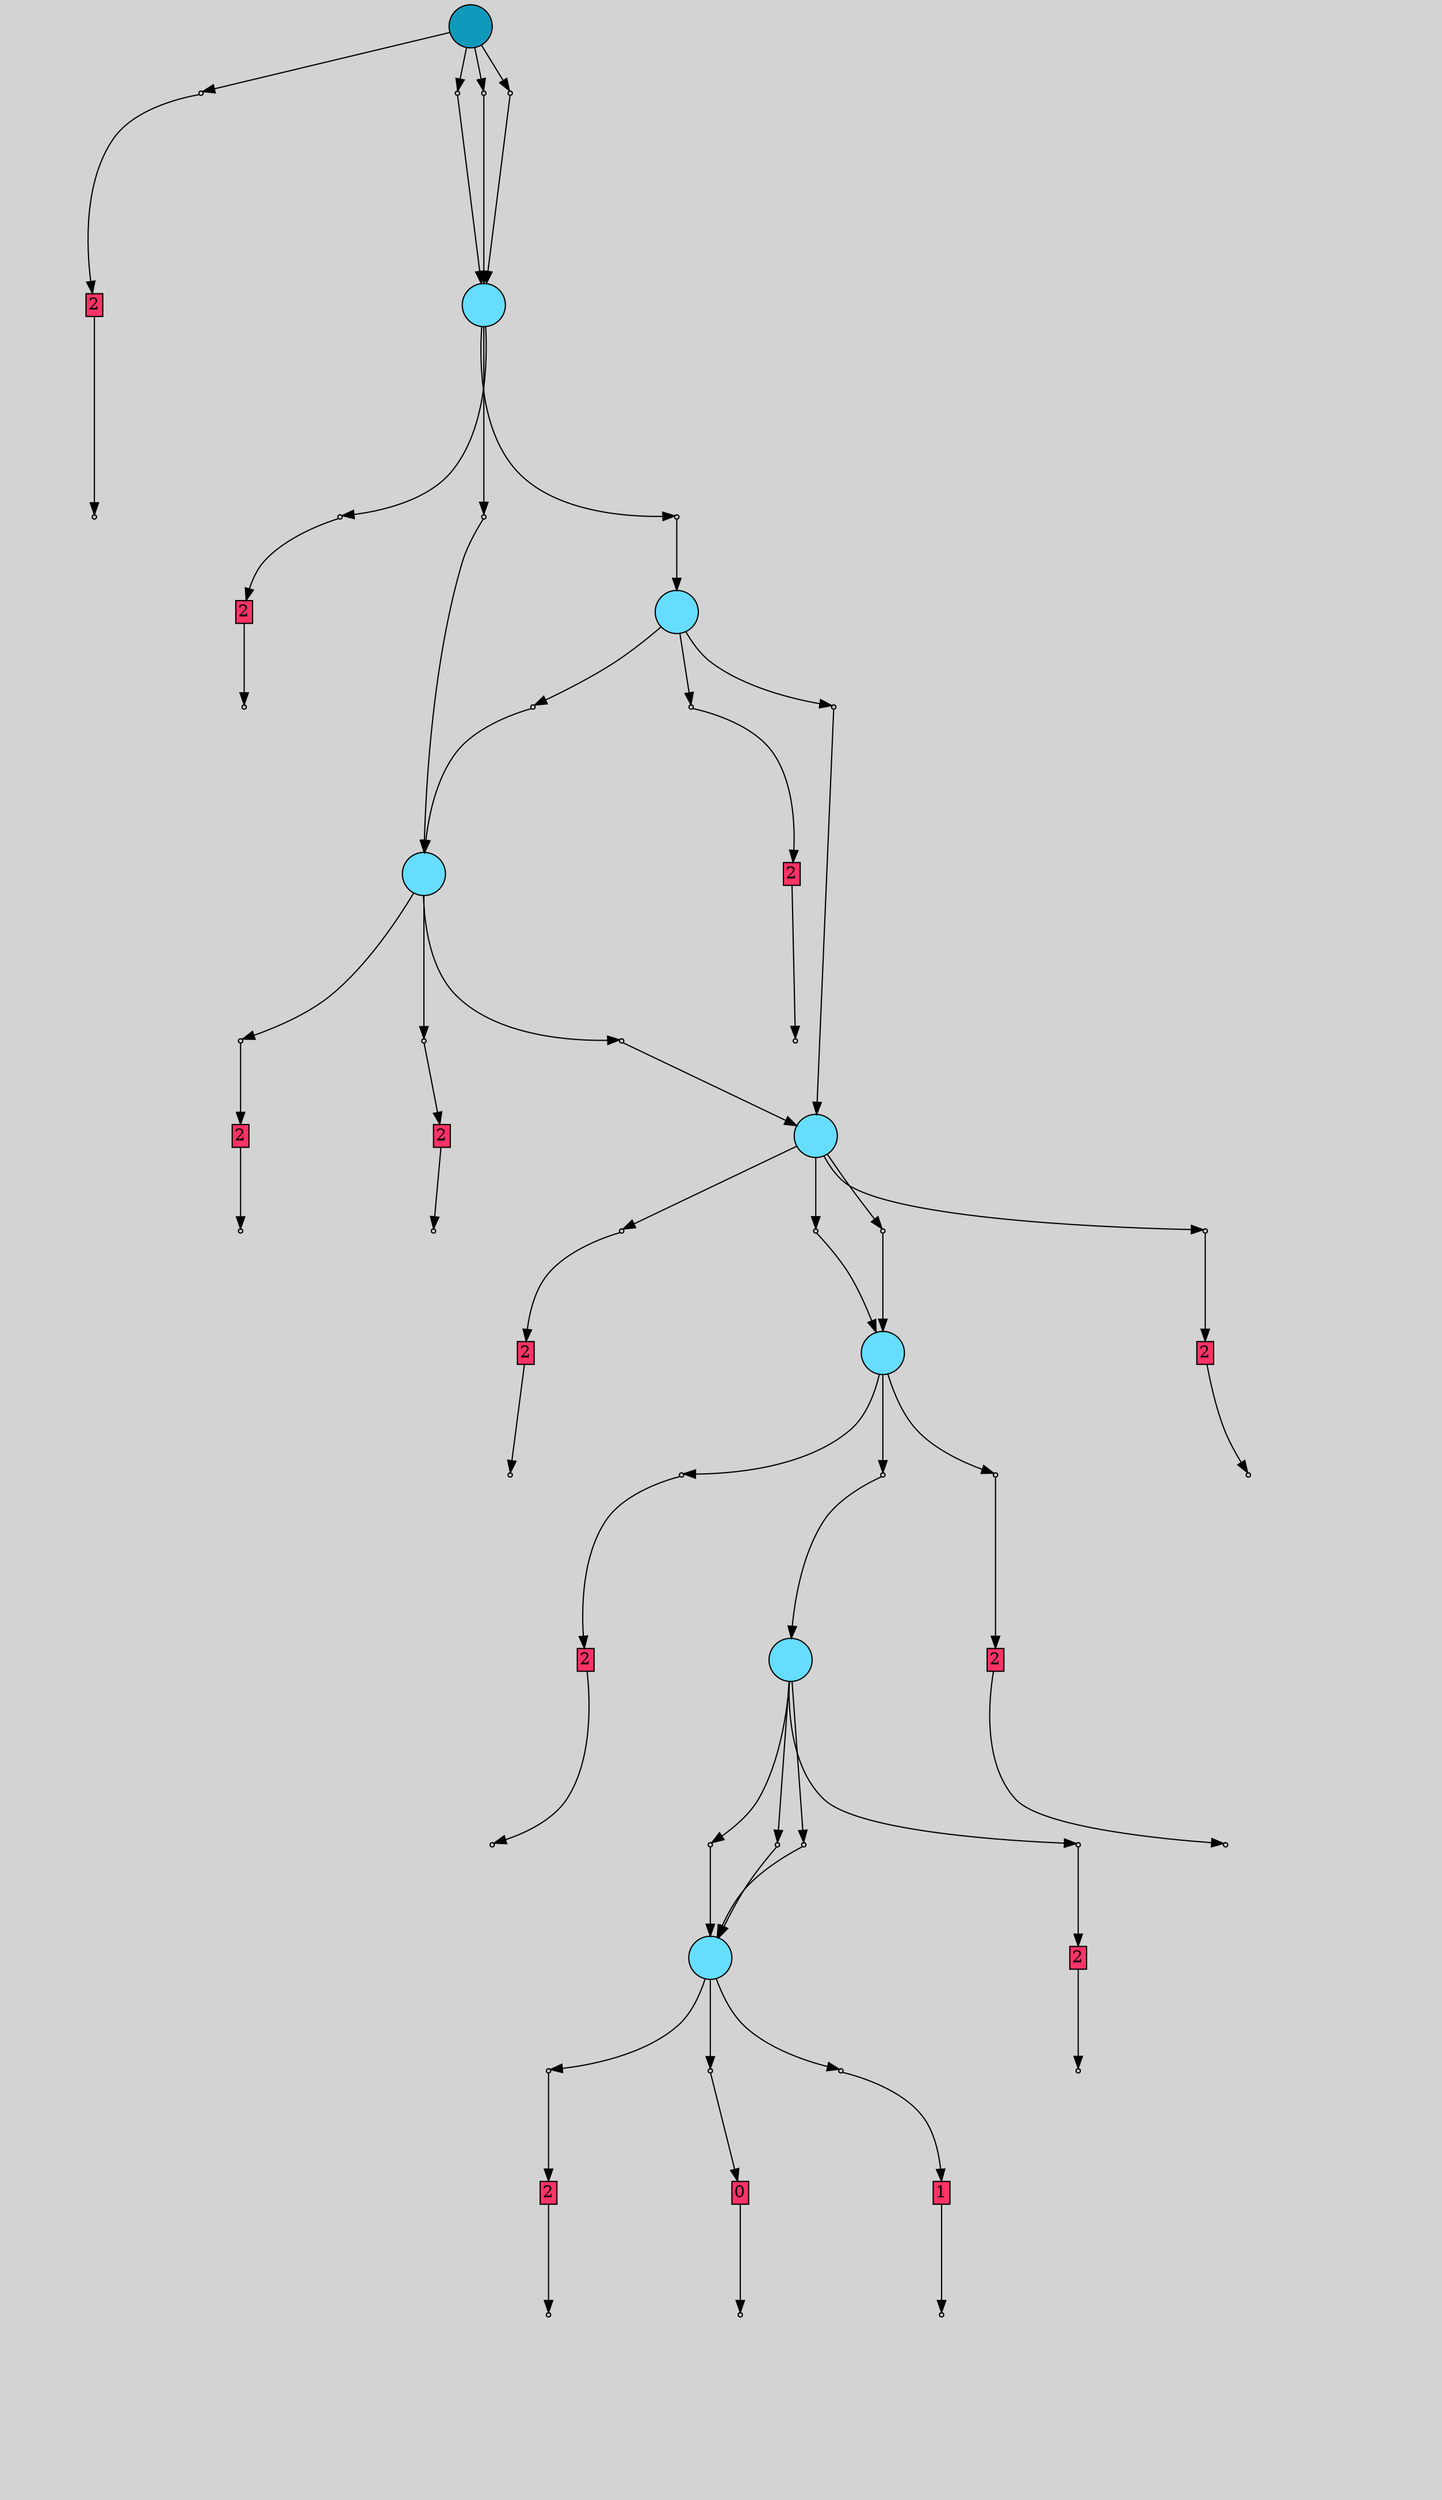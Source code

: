 // File exported with GEGELATI v1.4.0
// On the 2025-07-11 11:25:43
// With the File::TPGGraphDotExporter
digraph{
	graph[pad = "0.212, 0.055" bgcolor = lightgray]
	node[shape=circle style = filled label = ""]
		T830246 [fillcolor="#1199bb"]
		A829821 [fillcolor="#ff3366" shape=box margin=0.03 width=0 height=0 label="2"]
		T662923 [fillcolor="#66ddff"]
		T473582 [fillcolor="#66ddff"]
		T496780 [fillcolor="#66ddff"]
		A662660 [fillcolor="#ff3366" shape=box margin=0.03 width=0 height=0 label="2"]
		T399199 [fillcolor="#66ddff"]
		A473722 [fillcolor="#ff3366" shape=box margin=0.03 width=0 height=0 label="2"]
		A350697 [fillcolor="#ff3366" shape=box margin=0.03 width=0 height=0 label="2"]
		A452562 [fillcolor="#ff3366" shape=box margin=0.03 width=0 height=0 label="2"]
		A398144 [fillcolor="#ff3366" shape=box margin=0.03 width=0 height=0 label="2"]
		T275485 [fillcolor="#66ddff"]
		A398636 [fillcolor="#ff3366" shape=box margin=0.03 width=0 height=0 label="2"]
		T117883 [fillcolor="#66ddff"]
		A275703 [fillcolor="#ff3366" shape=box margin=0.03 width=0 height=0 label="2"]
		A275704 [fillcolor="#ff3366" shape=box margin=0.03 width=0 height=0 label="2"]
		T73420 [fillcolor="#66ddff"]
		A113047 [fillcolor="#ff3366" shape=box margin=0.03 width=0 height=0 label="2"]
		A82245 [fillcolor="#ff3366" shape=box margin=0.03 width=0 height=0 label="1"]
		A82982 [fillcolor="#ff3366" shape=box margin=0.03 width=0 height=0 label="2"]
		A68966 [fillcolor="#ff3366" shape=box margin=0.03 width=0 height=0 label="0"]
		P3330186 [fillcolor="#cccccc" shape=point label="0"] //
		I3330186 [shape=box style=invis label="14|0&1|8#1|10&#92;n"] //0.270778|-0.318243|
		P3330186 -> I3330186[style=invis]
		A829821 [fillcolor="#ff3366" shape=box margin=0.03 width=0 height=0 label="2"]
		T830246 -> P3330186 -> A829821
		P3330187 [fillcolor="#cccccc" shape=point label="0"] //
		I3330187 [shape=box style=invis label="19|4&1|3#1|3&#92;n16|6&1|6#0|0&#92;n14|7&1|6#0|4&#92;n16|9&1|2#1|6&#92;n13|5&0|7#0|6&#92;n12|7&0|9#0|7&#92;n10|3&0|5#0|7&#92;n7|9&0|3#0|5&#92;n4|6&0|3#0|9&#92;n13|0&1|0#0|6&#92;n14|2&1|1#0|0&#92;n19|0&0|2#1|5&#92;n5|9&0|2#0|10&#92;n0|0&0|10#0|9&#92;n9|3&0|10#0|7&#92;n11|0&1|3#0|3&#92;n5|0&0|0#0|4&#92;n5|0&0|0#0|4&#92;n"] //0.683829|-0.934927|0.997364|0.611854|-0.016938|0.112271|-1.250402|0.330924|-0.308341|-0.263738|0.799083|0.194309|0.915896|-0.618385|-0.068395|0.606555|-0.122301|-0.120482|-0.391573|-0.517228|-0.280159|-0.409071|0.065103|0.495513|0.858236|-0.110018|0.413574|0.560222|-0.842997|0.337341|0.995318|0.524163|0.996964|0.395875|0.068324|0.521893|
		P3330187 -> I3330187[style=invis]
		T830246 -> P3330187 -> T662923
		P3330188 [fillcolor="#cccccc" shape=point label="0"] //
		I3330188 [shape=box style=invis label="7|6&1|4#1|10&#92;n5|0&1|5#0|9&#92;n5|0&0|0#0|2&#92;n5|4&0|6#0|2&#92;n8|6&0|4#0|10&#92;n10|0&0|0#0|6&#92;n"] //0.804801|-0.201882|0.061447|-0.991307|0.068324|0.521893|0.008995|0.803525|-0.723983|0.052202|0.234001|0.244608|
		P3330188 -> I3330188[style=invis]
		T830246 -> P3330188 -> T662923
		P3330189 [fillcolor="#cccccc" shape=point label="0"] //
		I3330189 [shape=box style=invis label="4|1&1|9#1|1&#92;n3|0&0|1#1|1&#92;n9|1&1|6#1|6&#92;n12|0&0|0#0|0&#92;n2|0&1|1#0|0&#92;n12|9&0|10#0|1&#92;n15|8&0|9#0|8&#92;n15|0&0|8#1|3&#92;n19|4&0|10#1|2&#92;n14|2&1|1#0|0&#92;n10|3&0|4#1|7&#92;n0|4&0|2#0|8&#92;n18|9&0|4#1|8&#92;n4|2&0|9#1|3&#92;n1|4&0|2#0|3&#92;n7|0&0|4#0|2&#92;n5|0&0|0#0|2&#92;n5|0&0|0#0|4&#92;n"] //0.388083|0.795774|0.985777|0.093811|-0.221664|-0.660378|0.247133|0.722248|-0.451803|-0.134060|0.983972|0.287988|-0.595214|-0.654369|0.823412|0.760298|-0.627998|-0.018243|0.233757|-0.409071|-0.102823|0.567527|-0.472458|0.432887|-0.103153|-0.269809|0.672268|-0.759479|0.587614|0.478320|0.105082|0.388896|0.068324|0.521893|0.996964|0.395875|
		P3330189 -> I3330189[style=invis]
		T830246 -> P3330189 -> T662923
		P3330190 [fillcolor="#cccccc" shape=point label="1"] //
		I3330190 [shape=box style=invis label="13|4&1|10#1|3&#92;n11|5&1|3#0|4&#92;n3|1&0|5#1|9&#92;n8|2&1|1#1|3&#92;n3|0&1|4#1|4&#92;n"] //-0.154881|0.838226|0.774141|0.371761|-0.001481|-0.520782|-0.935841|0.717704|-0.238146|0.092542|
		P3330190 -> I3330190[style=invis]
		A829821 -> P3330190
		P3330191 [fillcolor="#cccccc" shape=point label="0"] //
		I3330191 [shape=box style=invis label="9|0&1|6#1|1&#92;n5|0&0|0#0|2&#92;n5|0&0|0#0|4&#92;n"] //-0.221664|-0.660378|0.068324|0.521893|0.996964|0.395875|
		P3330191 -> I3330191[style=invis]
		T662923 -> P3330191 -> T473582
		P3330192 [fillcolor="#cccccc" shape=point label="0"] //
		I3330192 [shape=box style=invis label="5|0&1|5#0|6&#92;n5|0&0|0#1|2&#92;n5|0&0|0#0|4&#92;n"] //0.061447|-0.991307|0.068324|0.521893|0.996964|0.395875|
		P3330192 -> I3330192[style=invis]
		T662923 -> P3330192 -> T496780
		P3330193 [fillcolor="#cccccc" shape=point label="0"] //
		I3330193 [shape=box style=invis label="5|0&1|5#0|9&#92;n"] //0.061447|-0.991307|
		P3330193 -> I3330193[style=invis]
		A662660 [fillcolor="#ff3366" shape=box margin=0.03 width=0 height=0 label="2"]
		T662923 -> P3330193 -> A662660
		P3330194 [fillcolor="#cccccc" shape=point label="0"] //
		I3330194 [shape=box style=invis label="5|0&1|5#0|9&#92;n5|0&0|0#0|2&#92;n5|0&0|0#0|4&#92;n"] //0.061447|-0.991307|0.068324|0.521893|0.996964|0.395875|
		P3330194 -> I3330194[style=invis]
		T473582 -> P3330194 -> T399199
		P3330195 [fillcolor="#cccccc" shape=point label="0"] //
		I3330195 [shape=box style=invis label="16|0&1|2#0|5&#92;n"] //-0.504504|0.212090|
		P3330195 -> I3330195[style=invis]
		A473722 [fillcolor="#ff3366" shape=box margin=0.03 width=0 height=0 label="2"]
		T473582 -> P3330195 -> A473722
		P3330196 [fillcolor="#cccccc" shape=point label="0"] //
		I3330196 [shape=box style=invis label="9|2&1|3#0|8&#92;n4|8&1|6#0|2&#92;n5|0&0|8#0|1&#92;n5|0&0|0#0|4&#92;n13|0&0|10#0|0&#92;n"] //-0.579100|-0.537726|-0.408513|0.800591|-0.118606|-0.220426|0.996964|0.395875|0.359082|0.247596|
		P3330196 -> I3330196[style=invis]
		A350697 [fillcolor="#ff3366" shape=box margin=0.03 width=0 height=0 label="2"]
		T473582 -> P3330196 -> A350697
		P3330197 [fillcolor="#cccccc" shape=point label="0"] //
		I3330197 [shape=box style=invis label="16|0&1|2#0|6&#92;n"] //0.706794|0.075965|
		P3330197 -> I3330197[style=invis]
		A452562 [fillcolor="#ff3366" shape=box margin=0.03 width=0 height=0 label="2"]
		T496780 -> P3330197 -> A452562
		P3330198 [fillcolor="#cccccc" shape=point label="0"] //
		I3330198 [shape=box style=invis label="9|0&1|8#0|9&#92;n5|0&0|0#0|2&#92;n5|0&0|0#0|4&#92;n"] //-0.880893|-0.872581|0.068324|0.521893|0.996964|0.395875|
		P3330198 -> I3330198[style=invis]
		T496780 -> P3330198 -> T399199
		P3330199 [fillcolor="#cccccc" shape=point label="0"] //
		I3330199 [shape=box style=invis label="5|0&1|5#0|9&#92;n5|0&0|0#0|4&#92;n5|0&0|0#0|2&#92;n"] //0.061447|-0.991307|0.996964|0.395875|0.068324|0.521893|
		P3330199 -> I3330199[style=invis]
		T496780 -> P3330199 -> T473582
		P3330200 [fillcolor="#cccccc" shape=point label="1"] //
		I3330200 [shape=box style=invis label="6|2&1|1#0|5&#92;n7|1&0|2#1|1&#92;n7|8&0|1#1|8&#92;n1|8&1|10#0|8&#92;n19|2&0|8#0|0&#92;n17|1&0|2#1|5&#92;n3|0&1|4#1|4&#92;n5|5&1|3#0|7&#92;n8|2&1|3#1|3&#92;n19|6&0|10#1|8&#92;n11|2&0|6#0|2&#92;n5|0&0|5#1|1&#92;n4|1&0|0#0|1&#92;n"] //-0.321959|0.866371|0.300567|0.865295|-0.523436|0.049384|-0.798856|0.805906|0.586351|-0.321684|-0.856658|-0.160879|-0.238146|0.092542|0.591215|0.213126|-0.935841|0.717704|-0.200211|-0.244241|-0.342988|-0.566128|-0.194904|0.325229|-0.503888|0.088527|
		P3330200 -> I3330200[style=invis]
		A662660 -> P3330200
		P3330201 [fillcolor="#cccccc" shape=point label="0"] //
		I3330201 [shape=box style=invis label="5|0&1|5#0|9&#92;n5|0&0|0#1|2&#92;n5|0&0|0#0|4&#92;n3|0&0|0#1|0&#92;n"] //0.061447|-0.991307|0.068324|0.521893|0.996964|0.395875|0.982666|-0.962669|
		P3330201 -> I3330201[style=invis]
		A398144 [fillcolor="#ff3366" shape=box margin=0.03 width=0 height=0 label="2"]
		T399199 -> P3330201 -> A398144
		P3330202 [fillcolor="#cccccc" shape=point label="0"] //
		I3330202 [shape=box style=invis label="5|0&1|5#0|9&#92;n5|0&0|0#1|2&#92;n5|0&0|0#0|4&#92;n"] //0.061447|-0.991307|0.068324|0.521893|0.996964|0.395875|
		P3330202 -> I3330202[style=invis]
		T399199 -> P3330202 -> T275485
		P3330203 [fillcolor="#cccccc" shape=point label="0"] //
		I3330203 [shape=box style=invis label="17|5&1|2#0|7&#92;n6|0&0|5#0|1&#92;n"] //0.430221|0.284521|0.577026|0.075975|
		P3330203 -> I3330203[style=invis]
		A398636 [fillcolor="#ff3366" shape=box margin=0.03 width=0 height=0 label="2"]
		T399199 -> P3330203 -> A398636
		P3330204 [fillcolor="#cccccc" shape=point label="0"] //
		I3330204 [shape=box style=invis label="5|0&1|5#0|9&#92;n5|0&0|0#1|2&#92;n5|0&0|0#0|4&#92;n"] //0.061447|-0.991307|0.068324|0.521893|0.996964|0.395875|
		P3330204 -> I3330204[style=invis]
		T399199 -> P3330204 -> T275485
		P3330205 [fillcolor="#cccccc" shape=point label="1"] //
		I3330205 [shape=box style=invis label="15|5&1|0#0|5&#92;n16|6&0|5#0|9&#92;n9|1&1|3#1|4&#92;n9|7&0|6#0|4&#92;n10|0&1|5#0|7&#92;n9|7&0|1#1|1&#92;n3|2&0|0#0|7&#92;n3|0&1|4#1|4&#92;n"] //-0.056272|-0.210817|0.965596|0.461796|0.487140|-0.467026|0.582292|0.078598|-0.914917|-0.330440|0.983224|0.792975|0.107836|-0.566793|-0.238146|0.092542|
		P3330205 -> I3330205[style=invis]
		A473722 -> P3330205
		P3330206 [fillcolor="#cccccc" shape=point label="1"] //
		I3330206 [shape=box style=invis label="0|0&1|8#1|7&#92;n13|4&1|9#0|10&#92;n11|5&0|4#0|0&#92;n11|0&1|5#0|5&#92;n3|9&1|3#1|6&#92;n15|8&1|4#1|5&#92;n4|1&0|9#0|8&#92;n19|2&0|10#0|1&#92;n"] //-0.667728|-0.835023|-0.546222|-0.937367|-0.366413|0.744486|0.563159|-0.889121|-0.891001|0.476322|0.106432|0.706006|-0.503888|0.088527|0.017543|-0.385080|
		P3330206 -> I3330206[style=invis]
		A350697 -> P3330206
		P3330207 [fillcolor="#cccccc" shape=point label="1"] //
		I3330207 [shape=box style=invis label="9|1&1|3#1|10&#92;n18|0&1|9#0|10&#92;n7|4&0|10#1|3&#92;n14|2&1|3#0|4&#92;n3|0&1|4#1|4&#92;n"] //0.487140|-0.467026|0.449528|0.291550|-0.944033|-0.329167|-0.366785|-0.378817|-0.238146|0.092542|
		P3330207 -> I3330207[style=invis]
		A452562 -> P3330207
		P3330208 [fillcolor="#cccccc" shape=point label="1"] //
		I3330208 [shape=box style=invis label="16|0&1|2#1|6&#92;n17|1&0|0#0|1&#92;n9|0&0|1#0|9&#92;n2|9&1|5#0|10&#92;n16|7&1|9#0|10&#92;n5|6&0|9#1|8&#92;n16|4&0|7#1|4&#92;n4|7&0|4#1|3&#92;n14|5&0|7#0|7&#92;n3|0&1|4#1|4&#92;n9|1&0|6#1|5&#92;n13|2&1|9#0|5&#92;n"] //-0.340313|0.338545|0.993198|-0.109490|0.043751|-0.721459|-0.689467|-0.060956|0.955793|-0.912914|-0.205734|0.805226|0.320806|0.655412|0.501843|-0.333235|-0.419648|0.757564|-0.238146|0.092542|-0.560375|-0.639896|-0.752447|0.464404|
		P3330208 -> I3330208[style=invis]
		A398144 -> P3330208
		P3330209 [fillcolor="#cccccc" shape=point label="0"] //
		I3330209 [shape=box style=invis label="5|0&1|5#0|9&#92;n5|0&0|0#1|2&#92;n5|0&0|0#0|4&#92;n"] //0.061447|-0.991307|0.068324|0.521893|0.996964|0.395875|
		P3330209 -> I3330209[style=invis]
		T275485 -> P3330209 -> T117883
		P3330210 [fillcolor="#cccccc" shape=point label="0"] //
		I3330210 [shape=box style=invis label="14|0&1|8#1|10&#92;n"] //0.270778|-0.318243|
		P3330210 -> I3330210[style=invis]
		A275703 [fillcolor="#ff3366" shape=box margin=0.03 width=0 height=0 label="2"]
		T275485 -> P3330210 -> A275703
		P3330211 [fillcolor="#cccccc" shape=point label="0"] //
		I3330211 [shape=box style=invis label="9|2&1|3#0|8&#92;n4|8&1|6#0|2&#92;n5|0&0|8#0|1&#92;n5|0&0|0#0|4&#92;n"] //-0.579100|-0.537726|-0.408513|0.800591|-0.118606|-0.220426|0.996964|0.395875|
		P3330211 -> I3330211[style=invis]
		A275704 [fillcolor="#ff3366" shape=box margin=0.03 width=0 height=0 label="2"]
		T275485 -> P3330211 -> A275704
		P3330212 [fillcolor="#cccccc" shape=point label="1"] //
		I3330212 [shape=box style=invis label="13|0&1|8#1|0&#92;n5|6&0|0#1|3&#92;n9|7&1|0#0|0&#92;n4|3&1|1#0|7&#92;n11|5&0|3#0|6&#92;n1|1&0|5#1|3&#92;n9|0&0|1#0|9&#92;n11|3&1|4#1|1&#92;n14|5&1|2#1|1&#92;n0|8&0|3#0|5&#92;n11|9&0|10#0|8&#92;n10|7&1|10#1|0&#92;n17|1&0|9#1|10&#92;n5|0&0|7#1|1&#92;n15|2&1|1#1|1&#92;n"] //0.533418|-0.386519|0.320442|0.510578|0.632756|0.067453|-0.905436|-0.108961|-0.228398|0.476594|0.886509|0.039852|0.043751|-0.721459|-0.209793|0.746485|-0.941777|0.422626|0.117750|-0.034823|0.196792|0.521700|0.936643|0.241682|-0.457513|-0.160879|-0.194904|0.325229|0.296021|0.307735|
		P3330212 -> I3330212[style=invis]
		A398636 -> P3330212
		P3330213 [fillcolor="#cccccc" shape=point label="0"] //
		I3330213 [shape=box style=invis label="5|0&1|5#0|9&#92;n1|0&1|5#0|10&#92;n"] //0.061447|-0.991307|0.718772|-0.512704|
		P3330213 -> I3330213[style=invis]
		T117883 -> P3330213 -> T73420
		P3330214 [fillcolor="#cccccc" shape=point label="0"] //
		I3330214 [shape=box style=invis label="5|0&1|5#0|9&#92;n"] //0.061447|-0.991307|
		P3330214 -> I3330214[style=invis]
		T117883 -> P3330214 -> T73420
		P3330215 [fillcolor="#cccccc" shape=point label="0"] //
		I3330215 [shape=box style=invis label="15|0&1|1#1|8&#92;n"] //0.276726|0.251003|
		P3330215 -> I3330215[style=invis]
		A113047 [fillcolor="#ff3366" shape=box margin=0.03 width=0 height=0 label="2"]
		T117883 -> P3330215 -> A113047
		P3330216 [fillcolor="#cccccc" shape=point label="0"] //
		I3330216 [shape=box style=invis label="6|7&1|9#0|10&#92;n1|4&0|7#1|0&#92;n12|0&1|2#0|4&#92;n1|0&1|5#0|10&#92;n"] //0.803944|0.623604|0.138681|-0.240849|0.007422|-0.729251|0.718772|-0.512704|
		P3330216 -> I3330216[style=invis]
		T117883 -> P3330216 -> T73420
		P3330217 [fillcolor="#cccccc" shape=point label="1"] //
		I3330217 [shape=box style=invis label="8|2&1|1#1|3&#92;n18|0&1|9#0|10&#92;n1|1&0|2#0|10&#92;n3|0&1|4#1|4&#92;n"] //-0.935841|0.717704|0.565117|0.291550|0.130353|0.966166|-0.238146|0.092542|
		P3330217 -> I3330217[style=invis]
		A275703 -> P3330217
		P3330218 [fillcolor="#cccccc" shape=point label="1"] //
		I3330218 [shape=box style=invis label="15|7&1|9#0|10&#92;n11|4&1|10#1|3&#92;n2|5&1|3#0|4&#92;n3|1&0|5#1|9&#92;n8|5&1|4#0|4&#92;n5|0&0|7#1|1&#92;n13|2&1|9#0|5&#92;n"] //0.955793|-0.912914|-0.154881|0.838226|0.774141|0.371761|-0.001481|-0.520782|-0.411573|0.001749|-0.194904|0.325229|-0.752447|0.464404|
		P3330218 -> I3330218[style=invis]
		A275704 -> P3330218
		P3330219 [fillcolor="#cccccc" shape=point label="0"] //
		I3330219 [shape=box style=invis label="11|8&1|2#1|6&#92;n9|1&0|8#0|3&#92;n5|0&0|1#1|1&#92;n"] //0.131994|0.110452|-0.078647|-0.957207|0.584273|0.165295|
		P3330219 -> I3330219[style=invis]
		A82245 [fillcolor="#ff3366" shape=box margin=0.03 width=0 height=0 label="1"]
		T73420 -> P3330219 -> A82245
		P3330220 [fillcolor="#cccccc" shape=point label="0"] //
		I3330220 [shape=box style=invis label="17|0&1|8#1|1&#92;n"] //0.267798|-0.052640|
		P3330220 -> I3330220[style=invis]
		A82982 [fillcolor="#ff3366" shape=box margin=0.03 width=0 height=0 label="2"]
		T73420 -> P3330220 -> A82982
		P3330221 [fillcolor="#cccccc" shape=point label="0"] //
		I3330221 [shape=box style=invis label="5|0&1|5#0|9&#92;n"] //0.061447|-0.991307|
		P3330221 -> I3330221[style=invis]
		A68966 [fillcolor="#ff3366" shape=box margin=0.03 width=0 height=0 label="0"]
		T73420 -> P3330221 -> A68966
		P3330222 [fillcolor="#cccccc" shape=point label="1"] //
		I3330222 [shape=box style=invis label="3|0&1|4#1|4&#92;n15|8&1|4#1|5&#92;n5|5&1|3#0|7&#92;n8|2&1|3#1|3&#92;n19|6&0|10#1|8&#92;n11|2&0|6#0|2&#92;n5|0&0|5#1|1&#92;n4|1&0|0#0|8&#92;n"] //-0.238146|0.092542|0.106432|0.706006|0.591215|0.213126|-0.935841|0.717704|-0.200211|-0.244241|-0.342988|-0.566128|-0.194904|0.325229|-0.503888|0.088527|
		P3330222 -> I3330222[style=invis]
		A113047 -> P3330222
		P3330223 [fillcolor="#cccccc" shape=point label="1"] //
		I3330223 [shape=box style=invis label="18|5&1|8#1|10&#92;n19|5&0|5#0|8&#92;n10|1&0|5#1|3&#92;n5|0&1|10#1|5&#92;n12|3&1|7#1|7&#92;n1|8&1|0#1|7&#92;n10|2&0|8#0|3&#92;n"] //-0.422028|-0.083212|0.649165|-0.249457|0.007954|0.446546|0.140987|-0.763366|0.209526|0.306295|-0.172259|0.581083|-0.516226|-0.593746|
		P3330223 -> I3330223[style=invis]
		A82245 -> P3330223
		P3330224 [fillcolor="#cccccc" shape=point label="1"] //
		I3330224 [shape=box style=invis label="3|0&1|4#1|4&#92;n15|8&1|4#1|5&#92;n8|2&1|3#1|3&#92;n19|6&0|10#1|8&#92;n11|2&0|6#0|2&#92;n4|1&0|0#0|8&#92;n"] //-0.238146|0.092542|0.106432|0.706006|-0.935841|0.717704|-0.200211|-0.244241|-0.342988|-0.566128|-0.503888|0.088527|
		P3330224 -> I3330224[style=invis]
		A82982 -> P3330224
		P3330225 [fillcolor="#cccccc" shape=point label="1"] //
		I3330225 [shape=box style=invis label="7|0&1|0#0|5&#92;n18|4&0|0#0|3&#92;n2|2&1|10#0|4&#92;n11|6&1|8#1|5&#92;n19|3&0|6#0|7&#92;n19|0&1|7#1|8&#92;n7|1&0|3#0|3&#92;n"] //-0.201914|-0.988909|0.399890|-0.238860|0.192058|0.990020|-0.724212|-0.504023|0.901165|-0.450099|-0.229009|-0.184873|0.223648|0.182312|
		P3330225 -> I3330225[style=invis]
		A68966 -> P3330225
}
